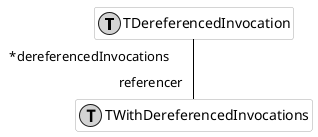 @startumlhide empty membersskinparam class {  BackgroundColor white  ArrowColor black  BorderColor darkGray}class TDereferencedInvocation << (T,lightGrey) >> {}class TWithDereferencedInvocations << (T,lightGrey) >> {}TDereferencedInvocation " *dereferencedInvocations" -- "referencer" TWithDereferencedInvocations@enduml